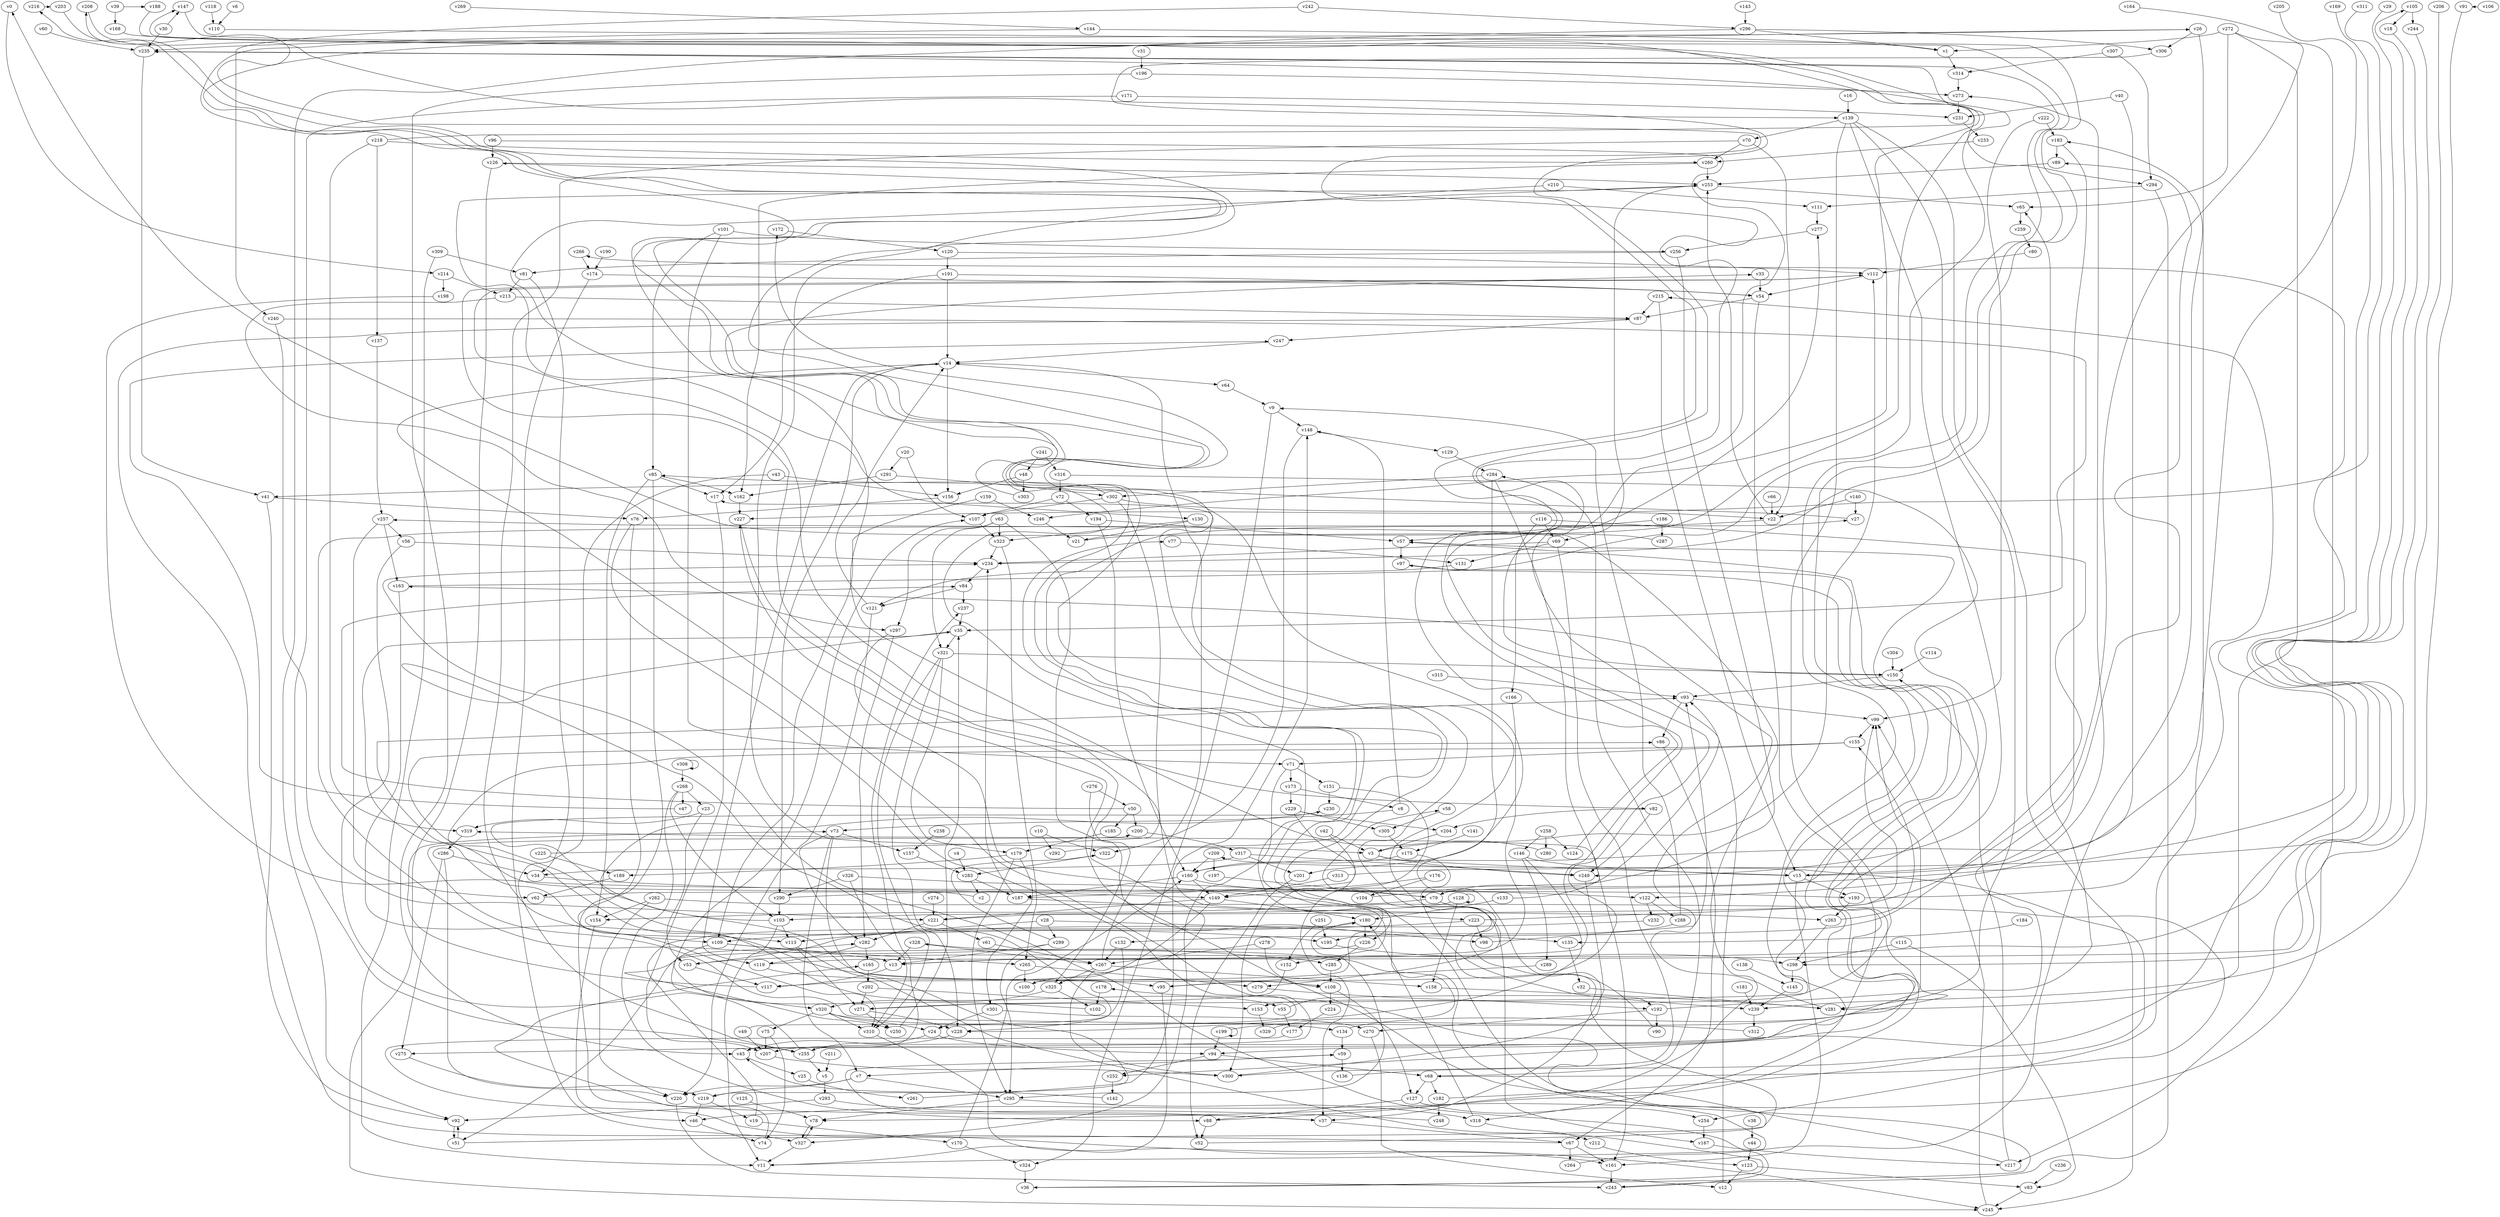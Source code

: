 // Benchmark game 488 - 330 vertices
// time_bound: 116
// targets: v33
digraph G {
    v0 [name="v0", player=0];
    v1 [name="v1", player=1];
    v2 [name="v2", player=0];
    v3 [name="v3", player=0];
    v4 [name="v4", player=1];
    v5 [name="v5", player=0];
    v6 [name="v6", player=0];
    v7 [name="v7", player=1];
    v8 [name="v8", player=1];
    v9 [name="v9", player=1];
    v10 [name="v10", player=1];
    v11 [name="v11", player=1];
    v12 [name="v12", player=1];
    v13 [name="v13", player=0];
    v14 [name="v14", player=0];
    v15 [name="v15", player=0];
    v16 [name="v16", player=1];
    v17 [name="v17", player=1];
    v18 [name="v18", player=1];
    v19 [name="v19", player=0];
    v20 [name="v20", player=1];
    v21 [name="v21", player=1];
    v22 [name="v22", player=0];
    v23 [name="v23", player=1];
    v24 [name="v24", player=0];
    v25 [name="v25", player=0];
    v26 [name="v26", player=0];
    v27 [name="v27", player=0];
    v28 [name="v28", player=1];
    v29 [name="v29", player=0];
    v30 [name="v30", player=0];
    v31 [name="v31", player=1];
    v32 [name="v32", player=1];
    v33 [name="v33", player=0, target=1];
    v34 [name="v34", player=0];
    v35 [name="v35", player=0];
    v36 [name="v36", player=1];
    v37 [name="v37", player=1];
    v38 [name="v38", player=1];
    v39 [name="v39", player=1];
    v40 [name="v40", player=1];
    v41 [name="v41", player=0];
    v42 [name="v42", player=0];
    v43 [name="v43", player=0];
    v44 [name="v44", player=0];
    v45 [name="v45", player=1];
    v46 [name="v46", player=0];
    v47 [name="v47", player=1];
    v48 [name="v48", player=0];
    v49 [name="v49", player=1];
    v50 [name="v50", player=0];
    v51 [name="v51", player=1];
    v52 [name="v52", player=0];
    v53 [name="v53", player=0];
    v54 [name="v54", player=0];
    v55 [name="v55", player=1];
    v56 [name="v56", player=0];
    v57 [name="v57", player=0];
    v58 [name="v58", player=0];
    v59 [name="v59", player=0];
    v60 [name="v60", player=0];
    v61 [name="v61", player=1];
    v62 [name="v62", player=0];
    v63 [name="v63", player=0];
    v64 [name="v64", player=1];
    v65 [name="v65", player=0];
    v66 [name="v66", player=1];
    v67 [name="v67", player=1];
    v68 [name="v68", player=1];
    v69 [name="v69", player=1];
    v70 [name="v70", player=1];
    v71 [name="v71", player=1];
    v72 [name="v72", player=0];
    v73 [name="v73", player=1];
    v74 [name="v74", player=0];
    v75 [name="v75", player=0];
    v76 [name="v76", player=1];
    v77 [name="v77", player=0];
    v78 [name="v78", player=0];
    v79 [name="v79", player=0];
    v80 [name="v80", player=0];
    v81 [name="v81", player=1];
    v82 [name="v82", player=0];
    v83 [name="v83", player=1];
    v84 [name="v84", player=1];
    v85 [name="v85", player=1];
    v86 [name="v86", player=0];
    v87 [name="v87", player=0];
    v88 [name="v88", player=1];
    v89 [name="v89", player=0];
    v90 [name="v90", player=1];
    v91 [name="v91", player=0];
    v92 [name="v92", player=0];
    v93 [name="v93", player=1];
    v94 [name="v94", player=1];
    v95 [name="v95", player=0];
    v96 [name="v96", player=1];
    v97 [name="v97", player=1];
    v98 [name="v98", player=0];
    v99 [name="v99", player=1];
    v100 [name="v100", player=0];
    v101 [name="v101", player=0];
    v102 [name="v102", player=1];
    v103 [name="v103", player=1];
    v104 [name="v104", player=1];
    v105 [name="v105", player=0];
    v106 [name="v106", player=1];
    v107 [name="v107", player=0];
    v108 [name="v108", player=1];
    v109 [name="v109", player=1];
    v110 [name="v110", player=1];
    v111 [name="v111", player=0];
    v112 [name="v112", player=0];
    v113 [name="v113", player=1];
    v114 [name="v114", player=0];
    v115 [name="v115", player=1];
    v116 [name="v116", player=0];
    v117 [name="v117", player=0];
    v118 [name="v118", player=1];
    v119 [name="v119", player=1];
    v120 [name="v120", player=0];
    v121 [name="v121", player=1];
    v122 [name="v122", player=0];
    v123 [name="v123", player=0];
    v124 [name="v124", player=1];
    v125 [name="v125", player=1];
    v126 [name="v126", player=0];
    v127 [name="v127", player=1];
    v128 [name="v128", player=0];
    v129 [name="v129", player=1];
    v130 [name="v130", player=0];
    v131 [name="v131", player=0];
    v132 [name="v132", player=0];
    v133 [name="v133", player=1];
    v134 [name="v134", player=0];
    v135 [name="v135", player=1];
    v136 [name="v136", player=1];
    v137 [name="v137", player=0];
    v138 [name="v138", player=0];
    v139 [name="v139", player=0];
    v140 [name="v140", player=0];
    v141 [name="v141", player=1];
    v142 [name="v142", player=1];
    v143 [name="v143", player=1];
    v144 [name="v144", player=1];
    v145 [name="v145", player=1];
    v146 [name="v146", player=0];
    v147 [name="v147", player=1];
    v148 [name="v148", player=0];
    v149 [name="v149", player=0];
    v150 [name="v150", player=0];
    v151 [name="v151", player=0];
    v152 [name="v152", player=1];
    v153 [name="v153", player=0];
    v154 [name="v154", player=1];
    v155 [name="v155", player=0];
    v156 [name="v156", player=0];
    v157 [name="v157", player=1];
    v158 [name="v158", player=0];
    v159 [name="v159", player=1];
    v160 [name="v160", player=1];
    v161 [name="v161", player=0];
    v162 [name="v162", player=0];
    v163 [name="v163", player=1];
    v164 [name="v164", player=0];
    v165 [name="v165", player=1];
    v166 [name="v166", player=1];
    v167 [name="v167", player=1];
    v168 [name="v168", player=1];
    v169 [name="v169", player=1];
    v170 [name="v170", player=1];
    v171 [name="v171", player=1];
    v172 [name="v172", player=1];
    v173 [name="v173", player=0];
    v174 [name="v174", player=0];
    v175 [name="v175", player=1];
    v176 [name="v176", player=1];
    v177 [name="v177", player=1];
    v178 [name="v178", player=0];
    v179 [name="v179", player=0];
    v180 [name="v180", player=1];
    v181 [name="v181", player=1];
    v182 [name="v182", player=1];
    v183 [name="v183", player=1];
    v184 [name="v184", player=1];
    v185 [name="v185", player=1];
    v186 [name="v186", player=0];
    v187 [name="v187", player=1];
    v188 [name="v188", player=1];
    v189 [name="v189", player=1];
    v190 [name="v190", player=1];
    v191 [name="v191", player=0];
    v192 [name="v192", player=1];
    v193 [name="v193", player=0];
    v194 [name="v194", player=0];
    v195 [name="v195", player=1];
    v196 [name="v196", player=1];
    v197 [name="v197", player=0];
    v198 [name="v198", player=1];
    v199 [name="v199", player=1];
    v200 [name="v200", player=1];
    v201 [name="v201", player=0];
    v202 [name="v202", player=0];
    v203 [name="v203", player=1];
    v204 [name="v204", player=0];
    v205 [name="v205", player=0];
    v206 [name="v206", player=1];
    v207 [name="v207", player=0];
    v208 [name="v208", player=0];
    v209 [name="v209", player=0];
    v210 [name="v210", player=0];
    v211 [name="v211", player=1];
    v212 [name="v212", player=0];
    v213 [name="v213", player=0];
    v214 [name="v214", player=1];
    v215 [name="v215", player=1];
    v216 [name="v216", player=1];
    v217 [name="v217", player=1];
    v218 [name="v218", player=0];
    v219 [name="v219", player=0];
    v220 [name="v220", player=1];
    v221 [name="v221", player=1];
    v222 [name="v222", player=1];
    v223 [name="v223", player=1];
    v224 [name="v224", player=1];
    v225 [name="v225", player=1];
    v226 [name="v226", player=0];
    v227 [name="v227", player=0];
    v228 [name="v228", player=0];
    v229 [name="v229", player=1];
    v230 [name="v230", player=0];
    v231 [name="v231", player=0];
    v232 [name="v232", player=1];
    v233 [name="v233", player=1];
    v234 [name="v234", player=0];
    v235 [name="v235", player=1];
    v236 [name="v236", player=0];
    v237 [name="v237", player=0];
    v238 [name="v238", player=1];
    v239 [name="v239", player=0];
    v240 [name="v240", player=0];
    v241 [name="v241", player=0];
    v242 [name="v242", player=1];
    v243 [name="v243", player=1];
    v244 [name="v244", player=1];
    v245 [name="v245", player=1];
    v246 [name="v246", player=0];
    v247 [name="v247", player=0];
    v248 [name="v248", player=0];
    v249 [name="v249", player=0];
    v250 [name="v250", player=1];
    v251 [name="v251", player=0];
    v252 [name="v252", player=1];
    v253 [name="v253", player=0];
    v254 [name="v254", player=1];
    v255 [name="v255", player=0];
    v256 [name="v256", player=0];
    v257 [name="v257", player=0];
    v258 [name="v258", player=0];
    v259 [name="v259", player=0];
    v260 [name="v260", player=0];
    v261 [name="v261", player=1];
    v262 [name="v262", player=0];
    v263 [name="v263", player=1];
    v264 [name="v264", player=1];
    v265 [name="v265", player=0];
    v266 [name="v266", player=1];
    v267 [name="v267", player=0];
    v268 [name="v268", player=0];
    v269 [name="v269", player=1];
    v270 [name="v270", player=1];
    v271 [name="v271", player=0];
    v272 [name="v272", player=1];
    v273 [name="v273", player=0];
    v274 [name="v274", player=1];
    v275 [name="v275", player=0];
    v276 [name="v276", player=1];
    v277 [name="v277", player=1];
    v278 [name="v278", player=1];
    v279 [name="v279", player=0];
    v280 [name="v280", player=1];
    v281 [name="v281", player=0];
    v282 [name="v282", player=0];
    v283 [name="v283", player=0];
    v284 [name="v284", player=0];
    v285 [name="v285", player=1];
    v286 [name="v286", player=0];
    v287 [name="v287", player=1];
    v288 [name="v288", player=1];
    v289 [name="v289", player=0];
    v290 [name="v290", player=0];
    v291 [name="v291", player=1];
    v292 [name="v292", player=0];
    v293 [name="v293", player=0];
    v294 [name="v294", player=0];
    v295 [name="v295", player=0];
    v296 [name="v296", player=0];
    v297 [name="v297", player=0];
    v298 [name="v298", player=1];
    v299 [name="v299", player=0];
    v300 [name="v300", player=0];
    v301 [name="v301", player=1];
    v302 [name="v302", player=0];
    v303 [name="v303", player=0];
    v304 [name="v304", player=1];
    v305 [name="v305", player=1];
    v306 [name="v306", player=1];
    v307 [name="v307", player=0];
    v308 [name="v308", player=0];
    v309 [name="v309", player=0];
    v310 [name="v310", player=1];
    v311 [name="v311", player=0];
    v312 [name="v312", player=1];
    v313 [name="v313", player=1];
    v314 [name="v314", player=0];
    v315 [name="v315", player=1];
    v316 [name="v316", player=0];
    v317 [name="v317", player=0];
    v318 [name="v318", player=1];
    v319 [name="v319", player=0];
    v320 [name="v320", player=1];
    v321 [name="v321", player=0];
    v322 [name="v322", player=1];
    v323 [name="v323", player=1];
    v324 [name="v324", player=0];
    v325 [name="v325", player=1];
    v326 [name="v326", player=0];
    v327 [name="v327", player=0];
    v328 [name="v328", player=1];
    v329 [name="v329", player=0];

    v0 -> v214 [constraint="t mod 3 == 1"];
    v1 -> v314;
    v2 -> v93 [constraint="t >= 5"];
    v3 -> v249;
    v4 -> v283;
    v5 -> v293;
    v6 -> v110;
    v7 -> v220;
    v8 -> v73 [constraint="t >= 5"];
    v9 -> v324;
    v10 -> v322;
    v11 -> v227 [constraint="t mod 4 == 3"];
    v12 -> v93;
    v13 -> v117;
    v14 -> v156;
    v15 -> v193;
    v16 -> v139;
    v17 -> v207;
    v18 -> v13 [constraint="t mod 5 == 4"];
    v19 -> v180 [constraint="t mod 3 == 1"];
    v20 -> v107;
    v21 -> v147 [constraint="t mod 2 == 1"];
    v22 -> v285 [constraint="t < 8"];
    v23 -> v319;
    v24 -> v255;
    v25 -> v261;
    v26 -> v254;
    v27 -> v216 [constraint="t >= 4"];
    v28 -> v299;
    v29 -> v53 [constraint="t mod 2 == 1"];
    v30 -> v147 [constraint="t mod 5 == 4"];
    v31 -> v196;
    v32 -> v281;
    v33 -> v54;
    v34 -> v149;
    v35 -> v310 [constraint="t < 14"];
    v36 -> v33 [constraint="t >= 5"];
    v37 -> v67;
    v38 -> v44;
    v39 -> v188 [constraint="t >= 1"];
    v40 -> v231;
    v41 -> v76;
    v42 -> v187;
    v43 -> v156;
    v44 -> v123;
    v45 -> v14 [constraint="t mod 4 == 2"];
    v46 -> v74;
    v47 -> v247 [constraint="t mod 4 == 2"];
    v48 -> v303;
    v49 -> v35 [constraint="t < 10"];
    v50 -> v84 [constraint="t < 12"];
    v51 -> v58 [constraint="t mod 5 == 2"];
    v52 -> v77 [constraint="t >= 1"];
    v53 -> v117;
    v54 -> v87;
    v55 -> v192 [constraint="t mod 5 == 2"];
    v56 -> v320;
    v57 -> v207 [constraint="t mod 3 == 0"];
    v58 -> v305;
    v59 -> v7;
    v60 -> v235;
    v61 -> v267;
    v62 -> v319 [constraint="t >= 1"];
    v63 -> v297;
    v64 -> v9;
    v65 -> v259;
    v66 -> v22;
    v67 -> v87 [constraint="t < 13"];
    v68 -> v127;
    v69 -> v300;
    v70 -> v22;
    v71 -> v327;
    v72 -> v194;
    v73 -> v108;
    v74 -> v165 [constraint="t >= 3"];
    v75 -> v74;
    v76 -> v24 [constraint="t >= 3"];
    v77 -> v131;
    v78 -> v327;
    v79 -> v167;
    v80 -> v112;
    v81 -> v34;
    v82 -> v204;
    v83 -> v245;
    v84 -> v237;
    v85 -> v154;
    v86 -> v67;
    v87 -> v247;
    v88 -> v257 [constraint="t >= 2"];
    v89 -> v253;
    v90 -> v172 [constraint="t < 9"];
    v91 -> v239 [constraint="t mod 2 == 0"];
    v92 -> v51;
    v93 -> v99;
    v94 -> v68;
    v95 -> v126 [constraint="t mod 3 == 1"];
    v96 -> v150 [constraint="t >= 1"];
    v97 -> v252 [constraint="t < 9"];
    v98 -> v93;
    v99 -> v155;
    v100 -> v26 [constraint="t < 8"];
    v101 -> v71;
    v102 -> v282 [constraint="t < 5"];
    v103 -> v230 [constraint="t >= 3"];
    v104 -> v105 [constraint="t >= 3"];
    v105 -> v18;
    v106 -> v91 [constraint="t < 5"];
    v107 -> v323;
    v108 -> v86 [constraint="t mod 2 == 0"];
    v109 -> v51;
    v110 -> v234 [constraint="t >= 5"];
    v111 -> v277;
    v112 -> v82 [constraint="t mod 4 == 2"];
    v113 -> v36 [constraint="t < 10"];
    v114 -> v150;
    v115 -> v298;
    v116 -> v132 [constraint="t >= 5"];
    v117 -> v73 [constraint="t >= 2"];
    v118 -> v110;
    v119 -> v17 [constraint="t >= 1"];
    v120 -> v112;
    v121 -> v14;
    v122 -> v288;
    v123 -> v12;
    v124 -> v208 [constraint="t mod 3 == 1"];
    v125 -> v78;
    v126 -> v245;
    v127 -> v88;
    v128 -> v158;
    v129 -> v284;
    v130 -> v323;
    v131 -> v121 [constraint="t mod 2 == 1"];
    v132 -> v228;
    v133 -> v277 [constraint="t mod 3 == 0"];
    v134 -> v59;
    v135 -> v32;
    v136 -> v209 [constraint="t < 6"];
    v137 -> v257;
    v138 -> v145;
    v139 -> v70;
    v140 -> v27;
    v141 -> v175;
    v142 -> v45 [constraint="t < 8"];
    v143 -> v296;
    v144 -> v1;
    v145 -> v239;
    v146 -> v289;
    v147 -> v271 [constraint="t mod 3 == 1"];
    v148 -> v322;
    v149 -> v221;
    v150 -> v93;
    v151 -> v37;
    v152 -> v271;
    v153 -> v329;
    v154 -> v46;
    v155 -> v55 [constraint="t >= 4"];
    v156 -> v76;
    v157 -> v283;
    v158 -> v281;
    v159 -> v246;
    v160 -> v187;
    v161 -> v243;
    v162 -> v227;
    v163 -> v235 [constraint="t mod 4 == 1"];
    v164 -> v221 [constraint="t >= 2"];
    v165 -> v202;
    v166 -> v279;
    v167 -> v217;
    v168 -> v294 [constraint="t mod 3 == 0"];
    v169 -> v275 [constraint="t mod 4 == 2"];
    v170 -> v160;
    v171 -> v255;
    v172 -> v120;
    v173 -> v8;
    v174 -> v54;
    v175 -> v239;
    v176 -> v149;
    v177 -> v245 [constraint="t >= 1"];
    v178 -> v102;
    v179 -> v295;
    v180 -> v226;
    v181 -> v239;
    v182 -> v89 [constraint="t >= 3"];
    v183 -> v15;
    v184 -> v135;
    v185 -> v179;
    v186 -> v287;
    v187 -> v234;
    v188 -> v246 [constraint="t >= 5"];
    v189 -> v62;
    v190 -> v174;
    v191 -> v14;
    v192 -> v270;
    v193 -> v215 [constraint="t mod 2 == 0"];
    v194 -> v57;
    v195 -> v298;
    v196 -> v45;
    v197 -> v79;
    v198 -> v193 [constraint="t < 15"];
    v199 -> v57 [constraint="t >= 3"];
    v200 -> v317;
    v201 -> v52;
    v202 -> v271;
    v203 -> v226 [constraint="t >= 3"];
    v204 -> v3;
    v205 -> v160 [constraint="t >= 5"];
    v206 -> v46 [constraint="t < 12"];
    v207 -> v300;
    v208 -> v13 [constraint="t mod 2 == 0"];
    v209 -> v160;
    v210 -> v3;
    v211 -> v5;
    v212 -> v123;
    v213 -> v297 [constraint="t < 14"];
    v214 -> v198;
    v215 -> v15;
    v216 -> v203 [constraint="t >= 1"];
    v217 -> v178 [constraint="t >= 1"];
    v218 -> v235 [constraint="t < 10"];
    v219 -> v46;
    v220 -> v243;
    v221 -> v282;
    v222 -> v99;
    v223 -> v98;
    v224 -> v177;
    v225 -> v112 [constraint="t mod 4 == 3"];
    v226 -> v250 [constraint="t mod 2 == 1"];
    v227 -> v117 [constraint="t >= 2"];
    v228 -> v45;
    v229 -> v300;
    v230 -> v219 [constraint="t mod 2 == 0"];
    v231 -> v233;
    v232 -> v53 [constraint="t mod 4 == 0"];
    v233 -> v260;
    v234 -> v84;
    v235 -> v94 [constraint="t >= 1"];
    v236 -> v83;
    v237 -> v35;
    v238 -> v157;
    v239 -> v312;
    v240 -> v35 [constraint="t < 9"];
    v241 -> v48;
    v242 -> v296;
    v243 -> v234 [constraint="t >= 4"];
    v244 -> v298 [constraint="t >= 5"];
    v245 -> v99;
    v246 -> v21;
    v247 -> v14;
    v248 -> v59 [constraint="t < 8"];
    v249 -> v37;
    v250 -> v35;
    v251 -> v195;
    v252 -> v142;
    v253 -> v130 [constraint="t < 8"];
    v254 -> v167;
    v255 -> v5;
    v256 -> v81;
    v257 -> v56;
    v258 -> v280;
    v259 -> v80;
    v260 -> v253;
    v261 -> v148;
    v262 -> v68 [constraint="t mod 5 == 2"];
    v263 -> v155;
    v264 -> v183 [constraint="t mod 2 == 1"];
    v265 -> v279;
    v266 -> v174;
    v267 -> v325;
    v268 -> v23;
    v269 -> v144 [constraint="t < 13"];
    v270 -> v12;
    v271 -> v250;
    v272 -> v281;
    v273 -> v231;
    v274 -> v221;
    v275 -> v219;
    v276 -> v50;
    v277 -> v256;
    v278 -> v108;
    v279 -> v192;
    v280 -> v253 [constraint="t < 14"];
    v281 -> v163 [constraint="t >= 5"];
    v282 -> v165;
    v283 -> v2;
    v284 -> v302;
    v285 -> v108;
    v286 -> v275;
    v287 -> v0 [constraint="t >= 5"];
    v288 -> v9;
    v289 -> v95;
    v290 -> v97 [constraint="t mod 5 == 4"];
    v291 -> v302;
    v292 -> v27 [constraint="t >= 3"];
    v293 -> v92;
    v294 -> v111;
    v295 -> v318;
    v296 -> v92;
    v297 -> v79 [constraint="t >= 4"];
    v298 -> v145;
    v299 -> v322 [constraint="t >= 1"];
    v300 -> v85 [constraint="t < 9"];
    v301 -> v270;
    v302 -> v41 [constraint="t mod 2 == 1"];
    v303 -> v26 [constraint="t mod 3 == 0"];
    v304 -> v150;
    v305 -> v175;
    v306 -> v139 [constraint="t mod 5 == 3"];
    v307 -> v314;
    v308 -> v308;
    v309 -> v81;
    v310 -> v161;
    v311 -> v227 [constraint="t >= 2"];
    v312 -> v200 [constraint="t < 6"];
    v313 -> v266 [constraint="t mod 2 == 0"];
    v314 -> v273;
    v315 -> v93;
    v316 -> v78 [constraint="t < 9"];
    v317 -> v201;
    v318 -> v212;
    v319 -> v286;
    v320 -> v24;
    v321 -> v228;
    v322 -> v283;
    v323 -> v265;
    v324 -> v36;
    v325 -> v102;
    v326 -> v152 [constraint="t mod 5 == 0"];
    v327 -> v78 [constraint="t < 6"];
    v328 -> v13;
    v329 -> v328 [constraint="t mod 5 == 1"];
    v196 -> v273;
    v272 -> v65;
    v221 -> v61;
    v93 -> v86;
    v68 -> v284;
    v174 -> v327;
    v123 -> v83;
    v41 -> v92;
    v268 -> v103;
    v103 -> v113;
    v215 -> v87;
    v262 -> v220;
    v176 -> v104;
    v105 -> v244;
    v69 -> v234;
    v50 -> v200;
    v223 -> v109;
    v108 -> v127;
    v199 -> v94;
    v63 -> v98;
    v130 -> v21;
    v302 -> v107;
    v28 -> v135;
    v28 -> v113;
    v139 -> v281;
    v271 -> v228;
    v258 -> v124;
    v284 -> v161;
    v112 -> v54;
    v133 -> v180;
    v67 -> v161;
    v101 -> v256;
    v218 -> v137;
    v219 -> v19;
    v182 -> v248;
    v15 -> v161;
    v293 -> v37;
    v253 -> v65;
    v295 -> v78;
    v22 -> v253;
    v151 -> v230;
    v320 -> v310;
    v42 -> v3;
    v159 -> v109;
    v24 -> v94;
    v127 -> v254;
    v283 -> v187;
    v175 -> v160;
    v296 -> v306;
    v73 -> v282;
    v85 -> v37;
    v95 -> v11;
    v75 -> v207;
    v187 -> v223;
    v85 -> v162;
    v171 -> v231;
    v170 -> v324;
    v193 -> v263;
    v173 -> v229;
    v96 -> v126;
    v186 -> v57;
    v63 -> v323;
    v209 -> v197;
    v160 -> v149;
    v241 -> v316;
    v267 -> v14;
    v79 -> v154;
    v258 -> v146;
    v121 -> v220;
    v302 -> v263;
    v56 -> v234;
    v263 -> v298;
    v40 -> v122;
    v7 -> v219;
    v48 -> v156;
    v71 -> v173;
    v240 -> v221;
    v321 -> v179;
    v126 -> v253;
    v272 -> v217;
    v256 -> v79;
    v278 -> v267;
    v229 -> v305;
    v217 -> v150;
    v286 -> v220;
    v255 -> v107;
    v163 -> v195;
    v85 -> v17;
    v59 -> v136;
    v183 -> v89;
    v116 -> v69;
    v144 -> v235;
    v94 -> v252;
    v8 -> v148;
    v73 -> v7;
    v71 -> v151;
    v308 -> v268;
    v160 -> v122;
    v49 -> v207;
    v69 -> v131;
    v108 -> v224;
    v299 -> v13;
    v309 -> v11;
    v19 -> v170;
    v327 -> v11;
    v286 -> v34;
    v35 -> v321;
    v301 -> v24;
    v128 -> v128;
    v39 -> v168;
    v122 -> v232;
    v68 -> v182;
    v101 -> v85;
    v214 -> v213;
    v262 -> v154;
    v113 -> v271;
    v210 -> v111;
    v299 -> v295;
    v326 -> v290;
    v10 -> v292;
    v325 -> v320;
    v20 -> v291;
    v88 -> v52;
    v120 -> v191;
    v109 -> v265;
    v265 -> v100;
    v290 -> v103;
    v139 -> v249;
    v255 -> v237;
    v23 -> v53;
    v226 -> v285;
    v50 -> v185;
    v268 -> v88;
    v191 -> v17;
    v302 -> v22;
    v146 -> v15;
    v155 -> v71;
    v288 -> v195;
    v26 -> v306;
    v82 -> v249;
    v323 -> v234;
    v63 -> v321;
    v139 -> v245;
    v223 -> v99;
    v282 -> v119;
    v15 -> v273;
    v116 -> v166;
    v148 -> v129;
    v128 -> v103;
    v140 -> v22;
    v192 -> v65;
    v291 -> v162;
    v242 -> v240;
    v43 -> v255;
    v54 -> v318;
    v192 -> v90;
    v297 -> v282;
    v225 -> v189;
    v70 -> v260;
    v14 -> v64;
    v194 -> v160;
    v257 -> v163;
    v313 -> v149;
    v294 -> v243;
    v179 -> v301;
    v57 -> v97;
    v3 -> v112;
    v272 -> v1;
    v70 -> v109;
    v67 -> v264;
    v317 -> v249;
    v191 -> v54;
    v320 -> v134;
    v316 -> v72;
    v103 -> v11;
    v307 -> v294;
    v321 -> v150;
    v253 -> v69;
    v326 -> v310;
    v179 -> v189;
    v51 -> v92;
    v251 -> v152;
    v109 -> v13;
    v276 -> v325;
    v81 -> v213;
    v9 -> v148;
    v320 -> v75;
    v317 -> v34;
    v72 -> v107;
    v268 -> v47;
    v30 -> v235;
    v260 -> v162;
    v218 -> v319;
    v14 -> v290;
    v14 -> v119;
    v284 -> v201;
    v76 -> v113;
    v235 -> v41;
    v318 -> v180;
    v218 -> v260;
    v7 -> v295;
    v134 -> v99;
    v115 -> v83;
    v73 -> v157;
    v213 -> v87;
    v199 -> v199;
    v267 -> v158;
    v45 -> v25;
    v132 -> v267;
    v3 -> v15;
    v119 -> v95;
    v55 -> v177;
    v146 -> v228;
    v149 -> v100;
    v321 -> v310;
    v296 -> v1;
    v202 -> v153;
    v149 -> v180;
    v328 -> v267;
    v180 -> v295;
    v267 -> v300;
    v139 -> v153;
    v84 -> v121;
    v222 -> v183;
    v257 -> v62;
    v229 -> v204;
}

